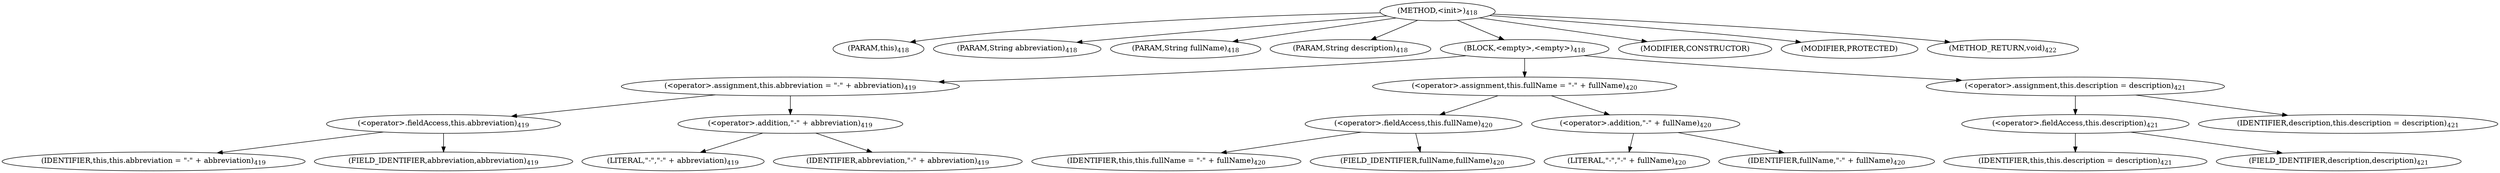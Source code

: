 digraph "&lt;init&gt;" {  
"1143" [label = <(METHOD,&lt;init&gt;)<SUB>418</SUB>> ]
"74" [label = <(PARAM,this)<SUB>418</SUB>> ]
"1144" [label = <(PARAM,String abbreviation)<SUB>418</SUB>> ]
"1145" [label = <(PARAM,String fullName)<SUB>418</SUB>> ]
"1146" [label = <(PARAM,String description)<SUB>418</SUB>> ]
"1147" [label = <(BLOCK,&lt;empty&gt;,&lt;empty&gt;)<SUB>418</SUB>> ]
"1148" [label = <(&lt;operator&gt;.assignment,this.abbreviation = &quot;-&quot; + abbreviation)<SUB>419</SUB>> ]
"1149" [label = <(&lt;operator&gt;.fieldAccess,this.abbreviation)<SUB>419</SUB>> ]
"73" [label = <(IDENTIFIER,this,this.abbreviation = &quot;-&quot; + abbreviation)<SUB>419</SUB>> ]
"1150" [label = <(FIELD_IDENTIFIER,abbreviation,abbreviation)<SUB>419</SUB>> ]
"1151" [label = <(&lt;operator&gt;.addition,&quot;-&quot; + abbreviation)<SUB>419</SUB>> ]
"1152" [label = <(LITERAL,&quot;-&quot;,&quot;-&quot; + abbreviation)<SUB>419</SUB>> ]
"1153" [label = <(IDENTIFIER,abbreviation,&quot;-&quot; + abbreviation)<SUB>419</SUB>> ]
"1154" [label = <(&lt;operator&gt;.assignment,this.fullName = &quot;-&quot; + fullName)<SUB>420</SUB>> ]
"1155" [label = <(&lt;operator&gt;.fieldAccess,this.fullName)<SUB>420</SUB>> ]
"75" [label = <(IDENTIFIER,this,this.fullName = &quot;-&quot; + fullName)<SUB>420</SUB>> ]
"1156" [label = <(FIELD_IDENTIFIER,fullName,fullName)<SUB>420</SUB>> ]
"1157" [label = <(&lt;operator&gt;.addition,&quot;-&quot; + fullName)<SUB>420</SUB>> ]
"1158" [label = <(LITERAL,&quot;-&quot;,&quot;-&quot; + fullName)<SUB>420</SUB>> ]
"1159" [label = <(IDENTIFIER,fullName,&quot;-&quot; + fullName)<SUB>420</SUB>> ]
"1160" [label = <(&lt;operator&gt;.assignment,this.description = description)<SUB>421</SUB>> ]
"1161" [label = <(&lt;operator&gt;.fieldAccess,this.description)<SUB>421</SUB>> ]
"76" [label = <(IDENTIFIER,this,this.description = description)<SUB>421</SUB>> ]
"1162" [label = <(FIELD_IDENTIFIER,description,description)<SUB>421</SUB>> ]
"1163" [label = <(IDENTIFIER,description,this.description = description)<SUB>421</SUB>> ]
"1164" [label = <(MODIFIER,CONSTRUCTOR)> ]
"1165" [label = <(MODIFIER,PROTECTED)> ]
"1166" [label = <(METHOD_RETURN,void)<SUB>422</SUB>> ]
  "1143" -> "74" 
  "1143" -> "1144" 
  "1143" -> "1145" 
  "1143" -> "1146" 
  "1143" -> "1147" 
  "1143" -> "1164" 
  "1143" -> "1165" 
  "1143" -> "1166" 
  "1147" -> "1148" 
  "1147" -> "1154" 
  "1147" -> "1160" 
  "1148" -> "1149" 
  "1148" -> "1151" 
  "1149" -> "73" 
  "1149" -> "1150" 
  "1151" -> "1152" 
  "1151" -> "1153" 
  "1154" -> "1155" 
  "1154" -> "1157" 
  "1155" -> "75" 
  "1155" -> "1156" 
  "1157" -> "1158" 
  "1157" -> "1159" 
  "1160" -> "1161" 
  "1160" -> "1163" 
  "1161" -> "76" 
  "1161" -> "1162" 
}
